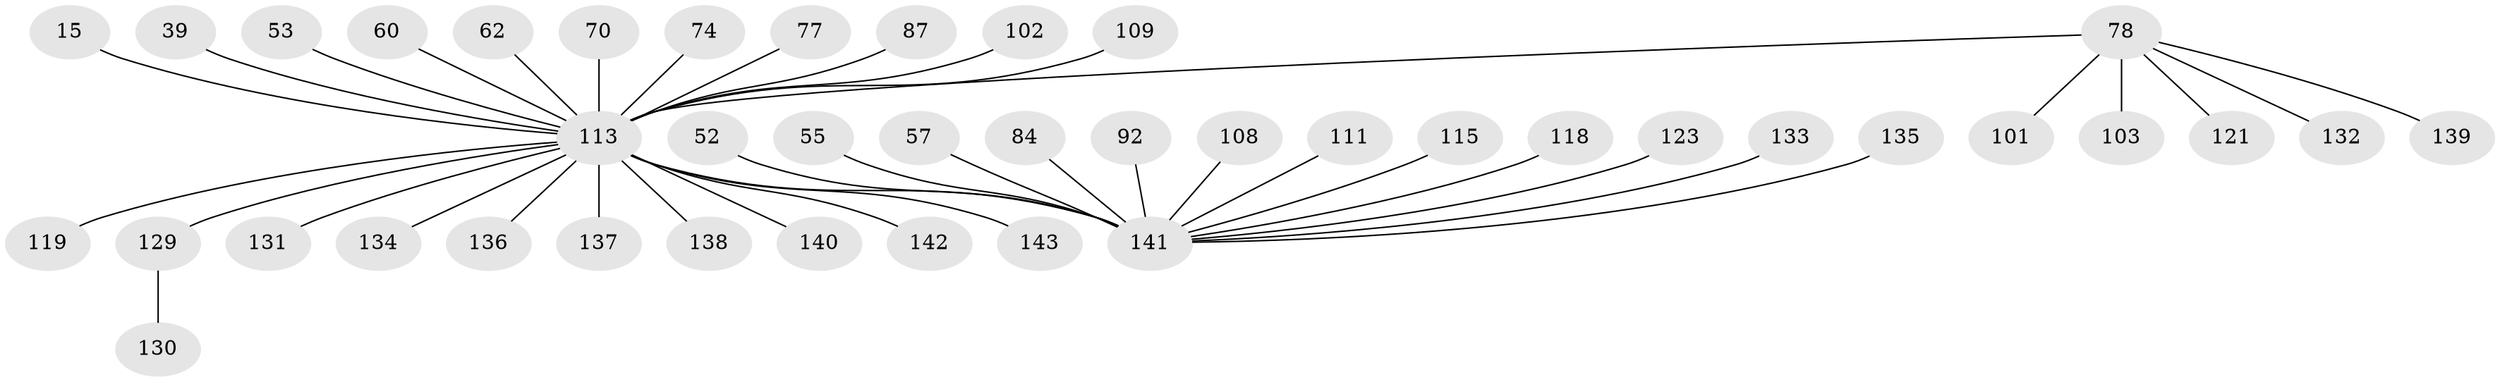 // original degree distribution, {4: 0.055944055944055944, 10: 0.006993006993006993, 7: 0.006993006993006993, 5: 0.027972027972027972, 8: 0.006993006993006993, 1: 0.5244755244755245, 3: 0.13986013986013987, 6: 0.02097902097902098, 2: 0.2097902097902098}
// Generated by graph-tools (version 1.1) at 2025/45/03/04/25 21:45:55]
// undirected, 42 vertices, 41 edges
graph export_dot {
graph [start="1"]
  node [color=gray90,style=filled];
  15;
  39;
  52;
  53;
  55;
  57;
  60;
  62;
  70 [super="+51"];
  74 [super="+68"];
  77 [super="+59"];
  78 [super="+48"];
  84;
  87;
  92;
  101 [super="+97"];
  102;
  103;
  108;
  109 [super="+27"];
  111;
  113 [super="+28+33+32+30"];
  115;
  118 [super="+89"];
  119 [super="+37"];
  121;
  123;
  129 [super="+122+124"];
  130;
  131 [super="+114+125"];
  132 [super="+106"];
  133;
  134 [super="+105+127"];
  135;
  136;
  137;
  138 [super="+50"];
  139 [super="+85+120"];
  140 [super="+116+126"];
  141 [super="+83+98"];
  142 [super="+128"];
  143 [super="+76"];
  15 -- 113;
  39 -- 113;
  52 -- 141;
  53 -- 113;
  55 -- 141;
  57 -- 141;
  60 -- 113;
  62 -- 113;
  70 -- 113;
  74 -- 113;
  77 -- 113;
  78 -- 113 [weight=2];
  78 -- 103;
  78 -- 121;
  78 -- 139;
  78 -- 101;
  78 -- 132;
  84 -- 141;
  87 -- 113;
  92 -- 141;
  102 -- 113;
  108 -- 141;
  109 -- 113;
  111 -- 141;
  113 -- 136;
  113 -- 137;
  113 -- 141 [weight=3];
  113 -- 119;
  113 -- 138;
  113 -- 140;
  113 -- 143;
  113 -- 131;
  113 -- 134;
  113 -- 129;
  113 -- 142;
  115 -- 141;
  118 -- 141;
  123 -- 141;
  129 -- 130;
  133 -- 141;
  135 -- 141;
}

